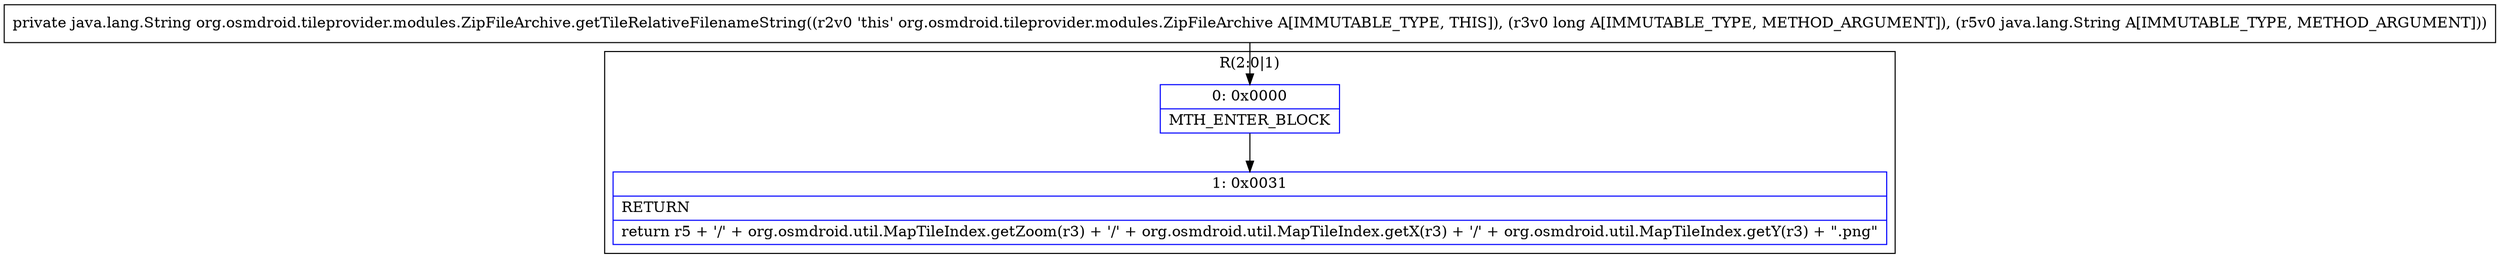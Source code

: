 digraph "CFG fororg.osmdroid.tileprovider.modules.ZipFileArchive.getTileRelativeFilenameString(JLjava\/lang\/String;)Ljava\/lang\/String;" {
subgraph cluster_Region_188404942 {
label = "R(2:0|1)";
node [shape=record,color=blue];
Node_0 [shape=record,label="{0\:\ 0x0000|MTH_ENTER_BLOCK\l}"];
Node_1 [shape=record,label="{1\:\ 0x0031|RETURN\l|return r5 + '\/' + org.osmdroid.util.MapTileIndex.getZoom(r3) + '\/' + org.osmdroid.util.MapTileIndex.getX(r3) + '\/' + org.osmdroid.util.MapTileIndex.getY(r3) + \".png\"\l}"];
}
MethodNode[shape=record,label="{private java.lang.String org.osmdroid.tileprovider.modules.ZipFileArchive.getTileRelativeFilenameString((r2v0 'this' org.osmdroid.tileprovider.modules.ZipFileArchive A[IMMUTABLE_TYPE, THIS]), (r3v0 long A[IMMUTABLE_TYPE, METHOD_ARGUMENT]), (r5v0 java.lang.String A[IMMUTABLE_TYPE, METHOD_ARGUMENT])) }"];
MethodNode -> Node_0;
Node_0 -> Node_1;
}

